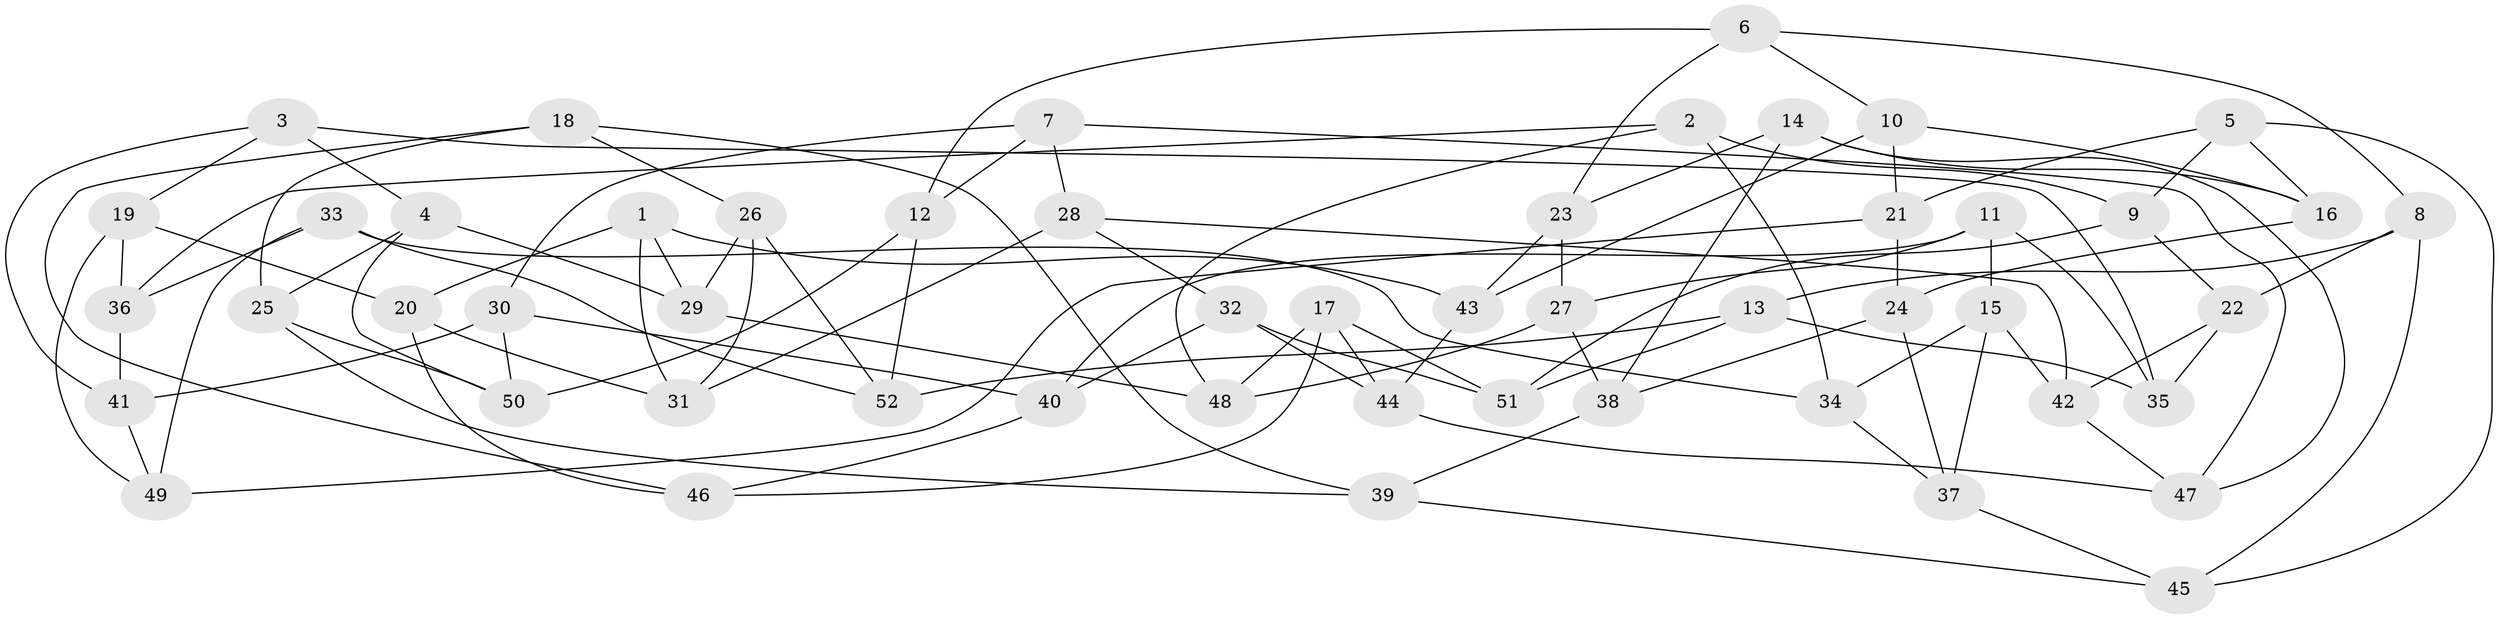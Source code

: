// coarse degree distribution, {4: 0.3333333333333333, 2: 0.06666666666666667, 3: 0.26666666666666666, 5: 0.06666666666666667, 7: 0.06666666666666667, 6: 0.06666666666666667, 8: 0.13333333333333333}
// Generated by graph-tools (version 1.1) at 2025/03/03/04/25 22:03:18]
// undirected, 52 vertices, 104 edges
graph export_dot {
graph [start="1"]
  node [color=gray90,style=filled];
  1;
  2;
  3;
  4;
  5;
  6;
  7;
  8;
  9;
  10;
  11;
  12;
  13;
  14;
  15;
  16;
  17;
  18;
  19;
  20;
  21;
  22;
  23;
  24;
  25;
  26;
  27;
  28;
  29;
  30;
  31;
  32;
  33;
  34;
  35;
  36;
  37;
  38;
  39;
  40;
  41;
  42;
  43;
  44;
  45;
  46;
  47;
  48;
  49;
  50;
  51;
  52;
  1 -- 29;
  1 -- 43;
  1 -- 20;
  1 -- 31;
  2 -- 9;
  2 -- 48;
  2 -- 34;
  2 -- 36;
  3 -- 4;
  3 -- 19;
  3 -- 41;
  3 -- 35;
  4 -- 50;
  4 -- 25;
  4 -- 29;
  5 -- 45;
  5 -- 21;
  5 -- 16;
  5 -- 9;
  6 -- 10;
  6 -- 23;
  6 -- 12;
  6 -- 8;
  7 -- 47;
  7 -- 28;
  7 -- 12;
  7 -- 30;
  8 -- 22;
  8 -- 45;
  8 -- 13;
  9 -- 22;
  9 -- 51;
  10 -- 21;
  10 -- 16;
  10 -- 43;
  11 -- 27;
  11 -- 15;
  11 -- 40;
  11 -- 35;
  12 -- 52;
  12 -- 50;
  13 -- 35;
  13 -- 52;
  13 -- 51;
  14 -- 38;
  14 -- 23;
  14 -- 16;
  14 -- 47;
  15 -- 34;
  15 -- 42;
  15 -- 37;
  16 -- 24;
  17 -- 46;
  17 -- 44;
  17 -- 51;
  17 -- 48;
  18 -- 26;
  18 -- 39;
  18 -- 46;
  18 -- 25;
  19 -- 36;
  19 -- 20;
  19 -- 49;
  20 -- 46;
  20 -- 31;
  21 -- 24;
  21 -- 49;
  22 -- 42;
  22 -- 35;
  23 -- 27;
  23 -- 43;
  24 -- 38;
  24 -- 37;
  25 -- 50;
  25 -- 39;
  26 -- 52;
  26 -- 31;
  26 -- 29;
  27 -- 48;
  27 -- 38;
  28 -- 31;
  28 -- 32;
  28 -- 42;
  29 -- 48;
  30 -- 41;
  30 -- 50;
  30 -- 40;
  32 -- 44;
  32 -- 51;
  32 -- 40;
  33 -- 34;
  33 -- 49;
  33 -- 36;
  33 -- 52;
  34 -- 37;
  36 -- 41;
  37 -- 45;
  38 -- 39;
  39 -- 45;
  40 -- 46;
  41 -- 49;
  42 -- 47;
  43 -- 44;
  44 -- 47;
}
